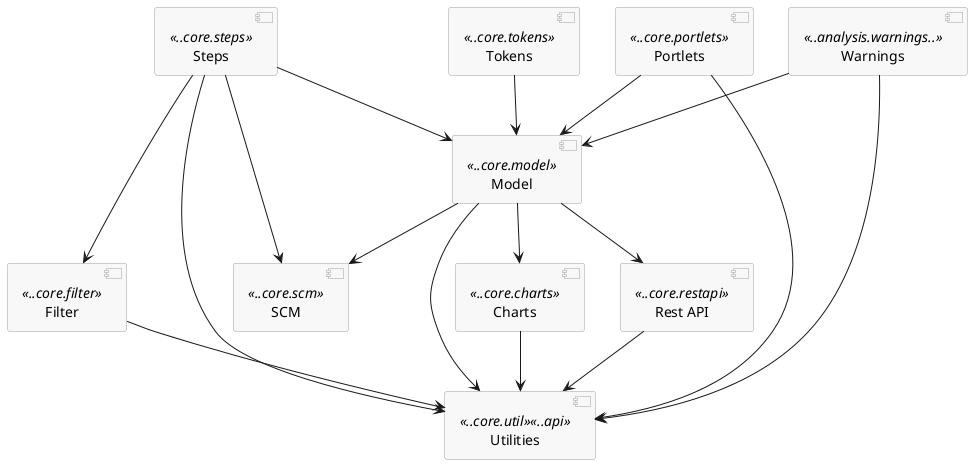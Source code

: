 @startuml

skinparam componentStyle uml2
skinparam component {
  BorderColor #a0a0a0
  BackgroundColor #f8f8f8
}

[Warnings] <<..analysis.warnings..>>
[Steps] <<..core.steps>>

[Model] <<..core.model>>

[Charts] <<..core.charts>>
[Filter] <<..core.filter>>
[Portlets] <<..core.portlets>>
[Rest API] <<..core.restapi>>
[SCM] <<..core.scm>>
[Tokens] <<..core.tokens>>
[Utilities] <<..core.util>> <<..api>>

[Warnings] --> [Utilities]
[Warnings] --> [Model]

[Steps] --> [Utilities]
[Steps] --> [Model]
[Steps] --> [SCM]
[Steps] ---> [Filter]

[Tokens] --> [Model]
[Portlets] --> [Model]
[Portlets] --> [Utilities]

[Model] --> [Utilities]
[Model] --> [Charts]
[Model] --> [SCM]
[Model] --> [Rest API]

[Charts] --> [Utilities]
[Rest API] --> [Utilities]
[Filter] --> [Utilities]



@enduml